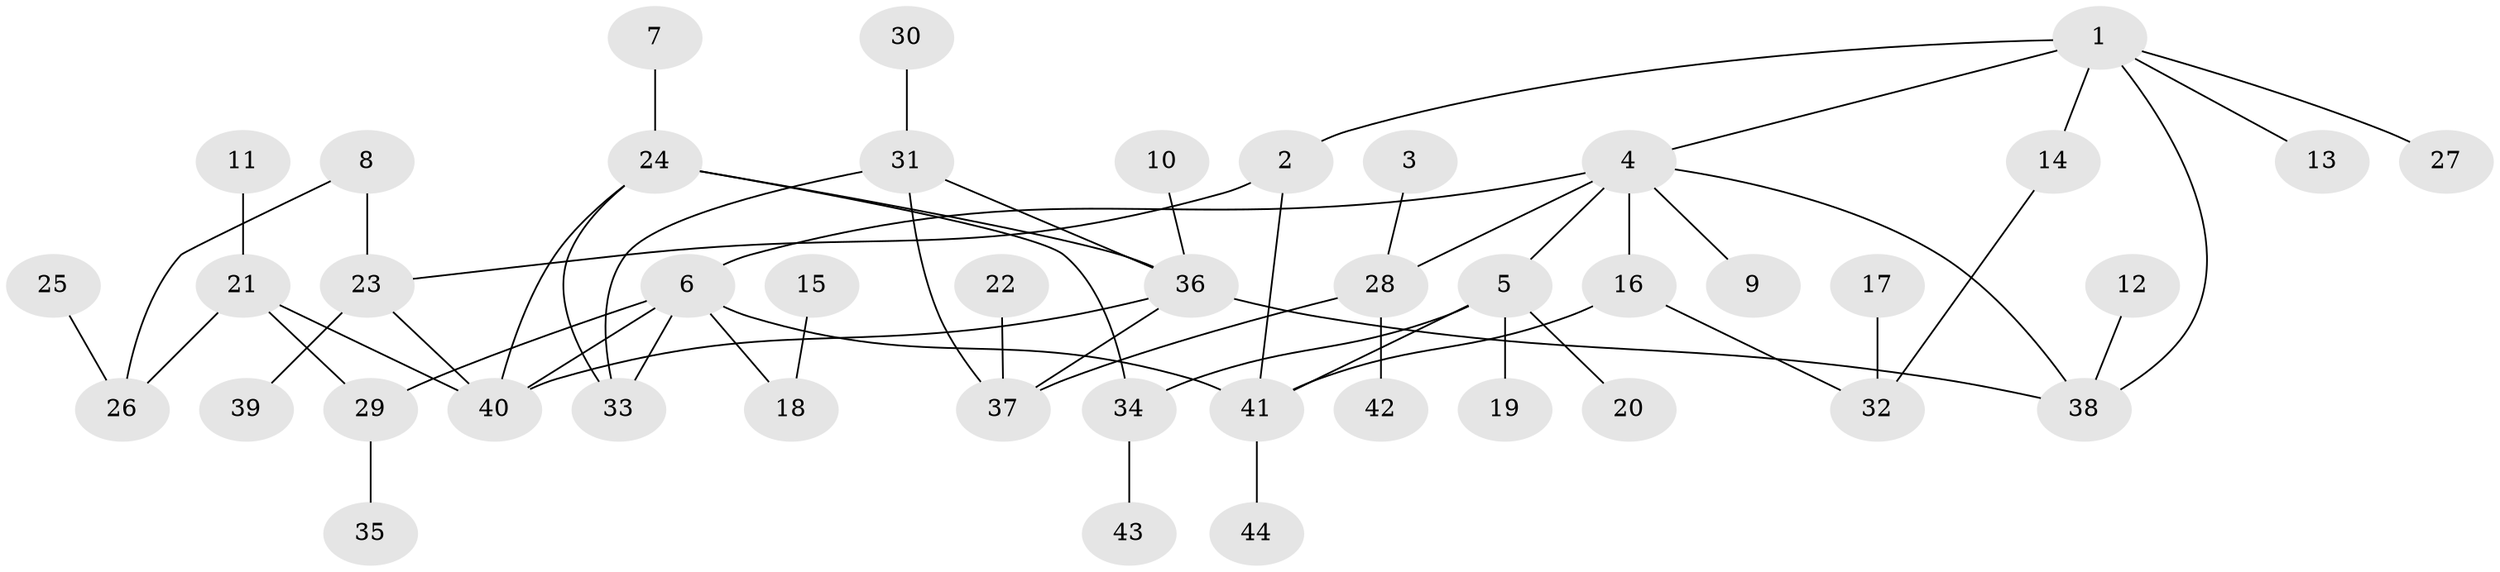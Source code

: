 // original degree distribution, {3: 0.1839080459770115, 5: 0.04597701149425287, 7: 0.022988505747126436, 8: 0.011494252873563218, 2: 0.2413793103448276, 4: 0.09195402298850575, 6: 0.011494252873563218, 1: 0.39080459770114945}
// Generated by graph-tools (version 1.1) at 2025/25/03/09/25 03:25:30]
// undirected, 44 vertices, 58 edges
graph export_dot {
graph [start="1"]
  node [color=gray90,style=filled];
  1;
  2;
  3;
  4;
  5;
  6;
  7;
  8;
  9;
  10;
  11;
  12;
  13;
  14;
  15;
  16;
  17;
  18;
  19;
  20;
  21;
  22;
  23;
  24;
  25;
  26;
  27;
  28;
  29;
  30;
  31;
  32;
  33;
  34;
  35;
  36;
  37;
  38;
  39;
  40;
  41;
  42;
  43;
  44;
  1 -- 2 [weight=1.0];
  1 -- 4 [weight=1.0];
  1 -- 13 [weight=1.0];
  1 -- 14 [weight=1.0];
  1 -- 27 [weight=1.0];
  1 -- 38 [weight=1.0];
  2 -- 23 [weight=1.0];
  2 -- 41 [weight=1.0];
  3 -- 28 [weight=1.0];
  4 -- 5 [weight=1.0];
  4 -- 6 [weight=1.0];
  4 -- 9 [weight=1.0];
  4 -- 16 [weight=1.0];
  4 -- 28 [weight=1.0];
  4 -- 38 [weight=1.0];
  5 -- 19 [weight=1.0];
  5 -- 20 [weight=1.0];
  5 -- 34 [weight=1.0];
  5 -- 41 [weight=1.0];
  6 -- 18 [weight=1.0];
  6 -- 29 [weight=1.0];
  6 -- 33 [weight=1.0];
  6 -- 40 [weight=1.0];
  6 -- 41 [weight=2.0];
  7 -- 24 [weight=1.0];
  8 -- 23 [weight=1.0];
  8 -- 26 [weight=1.0];
  10 -- 36 [weight=1.0];
  11 -- 21 [weight=1.0];
  12 -- 38 [weight=1.0];
  14 -- 32 [weight=1.0];
  15 -- 18 [weight=1.0];
  16 -- 32 [weight=1.0];
  16 -- 41 [weight=1.0];
  17 -- 32 [weight=1.0];
  21 -- 26 [weight=1.0];
  21 -- 29 [weight=1.0];
  21 -- 40 [weight=1.0];
  22 -- 37 [weight=1.0];
  23 -- 39 [weight=1.0];
  23 -- 40 [weight=1.0];
  24 -- 33 [weight=1.0];
  24 -- 34 [weight=1.0];
  24 -- 36 [weight=1.0];
  24 -- 40 [weight=1.0];
  25 -- 26 [weight=1.0];
  28 -- 37 [weight=1.0];
  28 -- 42 [weight=1.0];
  29 -- 35 [weight=1.0];
  30 -- 31 [weight=1.0];
  31 -- 33 [weight=1.0];
  31 -- 36 [weight=1.0];
  31 -- 37 [weight=1.0];
  34 -- 43 [weight=1.0];
  36 -- 37 [weight=1.0];
  36 -- 38 [weight=1.0];
  36 -- 40 [weight=1.0];
  41 -- 44 [weight=1.0];
}
